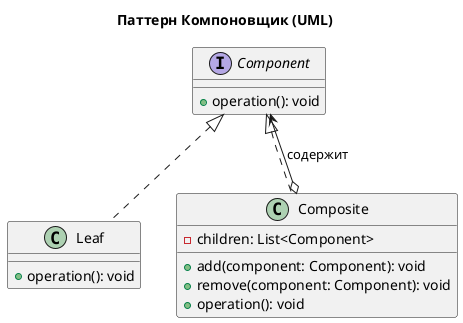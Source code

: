 @startuml CompositePatternUML
title Паттерн Компоновщик (UML)

interface Component {
    + operation(): void
}

class Leaf {
    + operation(): void
}

class Composite {
    - children: List<Component>
    + add(component: Component): void
    + remove(component: Component): void
    + operation(): void
}

Component <|.. Leaf
Component <|.. Composite
Composite o--> Component : содержит

@enduml